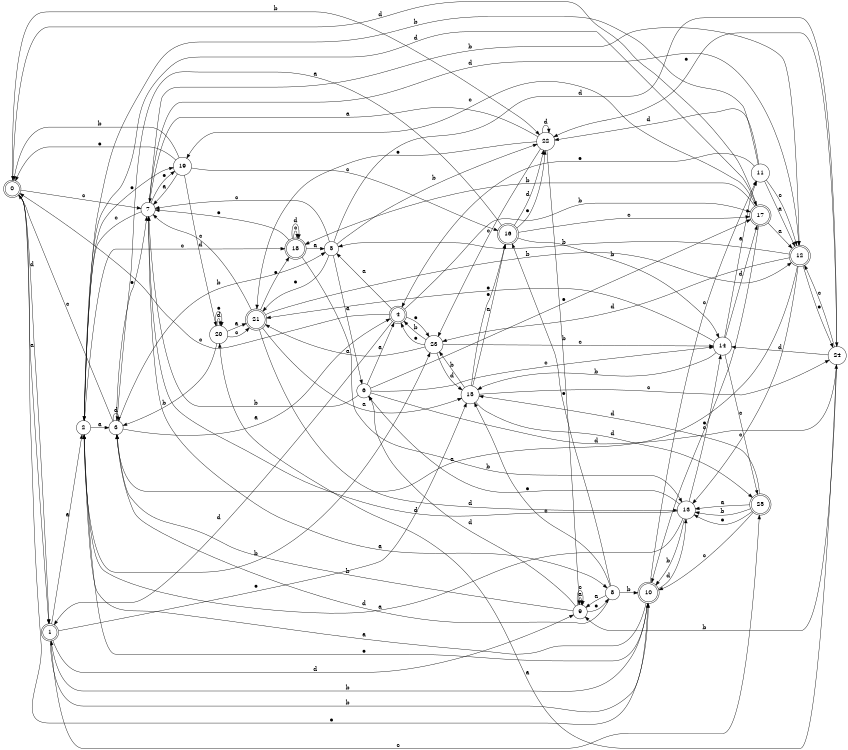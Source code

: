 digraph n21_2 {
__start0 [label="" shape="none"];

rankdir=LR;
size="8,5";

s0 [style="rounded,filled", color="black", fillcolor="white" shape="doublecircle", label="0"];
s1 [style="rounded,filled", color="black", fillcolor="white" shape="doublecircle", label="1"];
s2 [style="filled", color="black", fillcolor="white" shape="circle", label="2"];
s3 [style="filled", color="black", fillcolor="white" shape="circle", label="3"];
s4 [style="rounded,filled", color="black", fillcolor="white" shape="doublecircle", label="4"];
s5 [style="filled", color="black", fillcolor="white" shape="circle", label="5"];
s6 [style="filled", color="black", fillcolor="white" shape="circle", label="6"];
s7 [style="filled", color="black", fillcolor="white" shape="circle", label="7"];
s8 [style="filled", color="black", fillcolor="white" shape="circle", label="8"];
s9 [style="filled", color="black", fillcolor="white" shape="circle", label="9"];
s10 [style="rounded,filled", color="black", fillcolor="white" shape="doublecircle", label="10"];
s11 [style="filled", color="black", fillcolor="white" shape="circle", label="11"];
s12 [style="rounded,filled", color="black", fillcolor="white" shape="doublecircle", label="12"];
s13 [style="filled", color="black", fillcolor="white" shape="circle", label="13"];
s14 [style="filled", color="black", fillcolor="white" shape="circle", label="14"];
s15 [style="filled", color="black", fillcolor="white" shape="circle", label="15"];
s16 [style="rounded,filled", color="black", fillcolor="white" shape="doublecircle", label="16"];
s17 [style="rounded,filled", color="black", fillcolor="white" shape="doublecircle", label="17"];
s18 [style="rounded,filled", color="black", fillcolor="white" shape="doublecircle", label="18"];
s19 [style="filled", color="black", fillcolor="white" shape="circle", label="19"];
s20 [style="filled", color="black", fillcolor="white" shape="circle", label="20"];
s21 [style="rounded,filled", color="black", fillcolor="white" shape="doublecircle", label="21"];
s22 [style="filled", color="black", fillcolor="white" shape="circle", label="22"];
s23 [style="filled", color="black", fillcolor="white" shape="circle", label="23"];
s24 [style="filled", color="black", fillcolor="white" shape="circle", label="24"];
s25 [style="rounded,filled", color="black", fillcolor="white" shape="doublecircle", label="25"];
s0 -> s1 [label="a"];
s0 -> s22 [label="b"];
s0 -> s7 [label="c"];
s0 -> s1 [label="d"];
s0 -> s10 [label="e"];
s1 -> s2 [label="a"];
s1 -> s10 [label="b"];
s1 -> s25 [label="c"];
s1 -> s9 [label="d"];
s1 -> s15 [label="e"];
s2 -> s3 [label="a"];
s2 -> s23 [label="b"];
s2 -> s18 [label="c"];
s2 -> s17 [label="d"];
s2 -> s19 [label="e"];
s3 -> s4 [label="a"];
s3 -> s5 [label="b"];
s3 -> s0 [label="c"];
s3 -> s3 [label="d"];
s3 -> s7 [label="e"];
s4 -> s5 [label="a"];
s4 -> s17 [label="b"];
s4 -> s0 [label="c"];
s4 -> s1 [label="d"];
s4 -> s23 [label="e"];
s5 -> s6 [label="a"];
s5 -> s22 [label="b"];
s5 -> s7 [label="c"];
s5 -> s24 [label="d"];
s5 -> s21 [label="e"];
s6 -> s4 [label="a"];
s6 -> s7 [label="b"];
s6 -> s14 [label="c"];
s6 -> s24 [label="d"];
s6 -> s17 [label="e"];
s7 -> s8 [label="a"];
s7 -> s12 [label="b"];
s7 -> s2 [label="c"];
s7 -> s12 [label="d"];
s7 -> s19 [label="e"];
s8 -> s9 [label="a"];
s8 -> s10 [label="b"];
s8 -> s15 [label="c"];
s8 -> s3 [label="d"];
s8 -> s16 [label="e"];
s9 -> s9 [label="a"];
s9 -> s3 [label="b"];
s9 -> s9 [label="c"];
s9 -> s6 [label="d"];
s9 -> s8 [label="e"];
s10 -> s2 [label="a"];
s10 -> s1 [label="b"];
s10 -> s11 [label="c"];
s10 -> s13 [label="d"];
s10 -> s2 [label="e"];
s11 -> s12 [label="a"];
s11 -> s2 [label="b"];
s11 -> s12 [label="c"];
s11 -> s22 [label="d"];
s11 -> s4 [label="e"];
s12 -> s3 [label="a"];
s12 -> s5 [label="b"];
s12 -> s13 [label="c"];
s12 -> s23 [label="d"];
s12 -> s24 [label="e"];
s13 -> s2 [label="a"];
s13 -> s10 [label="b"];
s13 -> s14 [label="c"];
s13 -> s7 [label="d"];
s13 -> s6 [label="e"];
s14 -> s11 [label="a"];
s14 -> s15 [label="b"];
s14 -> s25 [label="c"];
s14 -> s17 [label="d"];
s14 -> s21 [label="e"];
s15 -> s16 [label="a"];
s15 -> s23 [label="b"];
s15 -> s24 [label="c"];
s15 -> s25 [label="d"];
s15 -> s16 [label="e"];
s16 -> s3 [label="a"];
s16 -> s14 [label="b"];
s16 -> s17 [label="c"];
s16 -> s22 [label="d"];
s16 -> s22 [label="e"];
s17 -> s12 [label="a"];
s17 -> s18 [label="b"];
s17 -> s19 [label="c"];
s17 -> s0 [label="d"];
s17 -> s10 [label="e"];
s18 -> s5 [label="a"];
s18 -> s13 [label="b"];
s18 -> s18 [label="c"];
s18 -> s18 [label="d"];
s18 -> s7 [label="e"];
s19 -> s7 [label="a"];
s19 -> s0 [label="b"];
s19 -> s16 [label="c"];
s19 -> s20 [label="d"];
s19 -> s0 [label="e"];
s20 -> s21 [label="a"];
s20 -> s3 [label="b"];
s20 -> s21 [label="c"];
s20 -> s20 [label="d"];
s20 -> s20 [label="e"];
s21 -> s15 [label="a"];
s21 -> s12 [label="b"];
s21 -> s7 [label="c"];
s21 -> s13 [label="d"];
s21 -> s18 [label="e"];
s22 -> s7 [label="a"];
s22 -> s9 [label="b"];
s22 -> s23 [label="c"];
s22 -> s22 [label="d"];
s22 -> s21 [label="e"];
s23 -> s21 [label="a"];
s23 -> s4 [label="b"];
s23 -> s14 [label="c"];
s23 -> s15 [label="d"];
s23 -> s4 [label="e"];
s24 -> s20 [label="a"];
s24 -> s9 [label="b"];
s24 -> s12 [label="c"];
s24 -> s14 [label="d"];
s24 -> s22 [label="e"];
s25 -> s13 [label="a"];
s25 -> s13 [label="b"];
s25 -> s10 [label="c"];
s25 -> s15 [label="d"];
s25 -> s13 [label="e"];

}